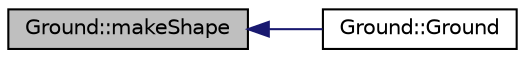 digraph G
{
  edge [fontname="Helvetica",fontsize="10",labelfontname="Helvetica",labelfontsize="10"];
  node [fontname="Helvetica",fontsize="10",shape=record];
  rankdir="LR";
  Node1 [label="Ground::makeShape",height=0.2,width=0.4,color="black", fillcolor="grey75", style="filled" fontcolor="black"];
  Node1 -> Node2 [dir="back",color="midnightblue",fontsize="10",style="solid",fontname="Helvetica"];
  Node2 [label="Ground::Ground",height=0.2,width=0.4,color="black", fillcolor="white", style="filled",URL="$d2/d7e/classGround.html#aa674d05fcb266cc3f0d47761c16c976f"];
}
